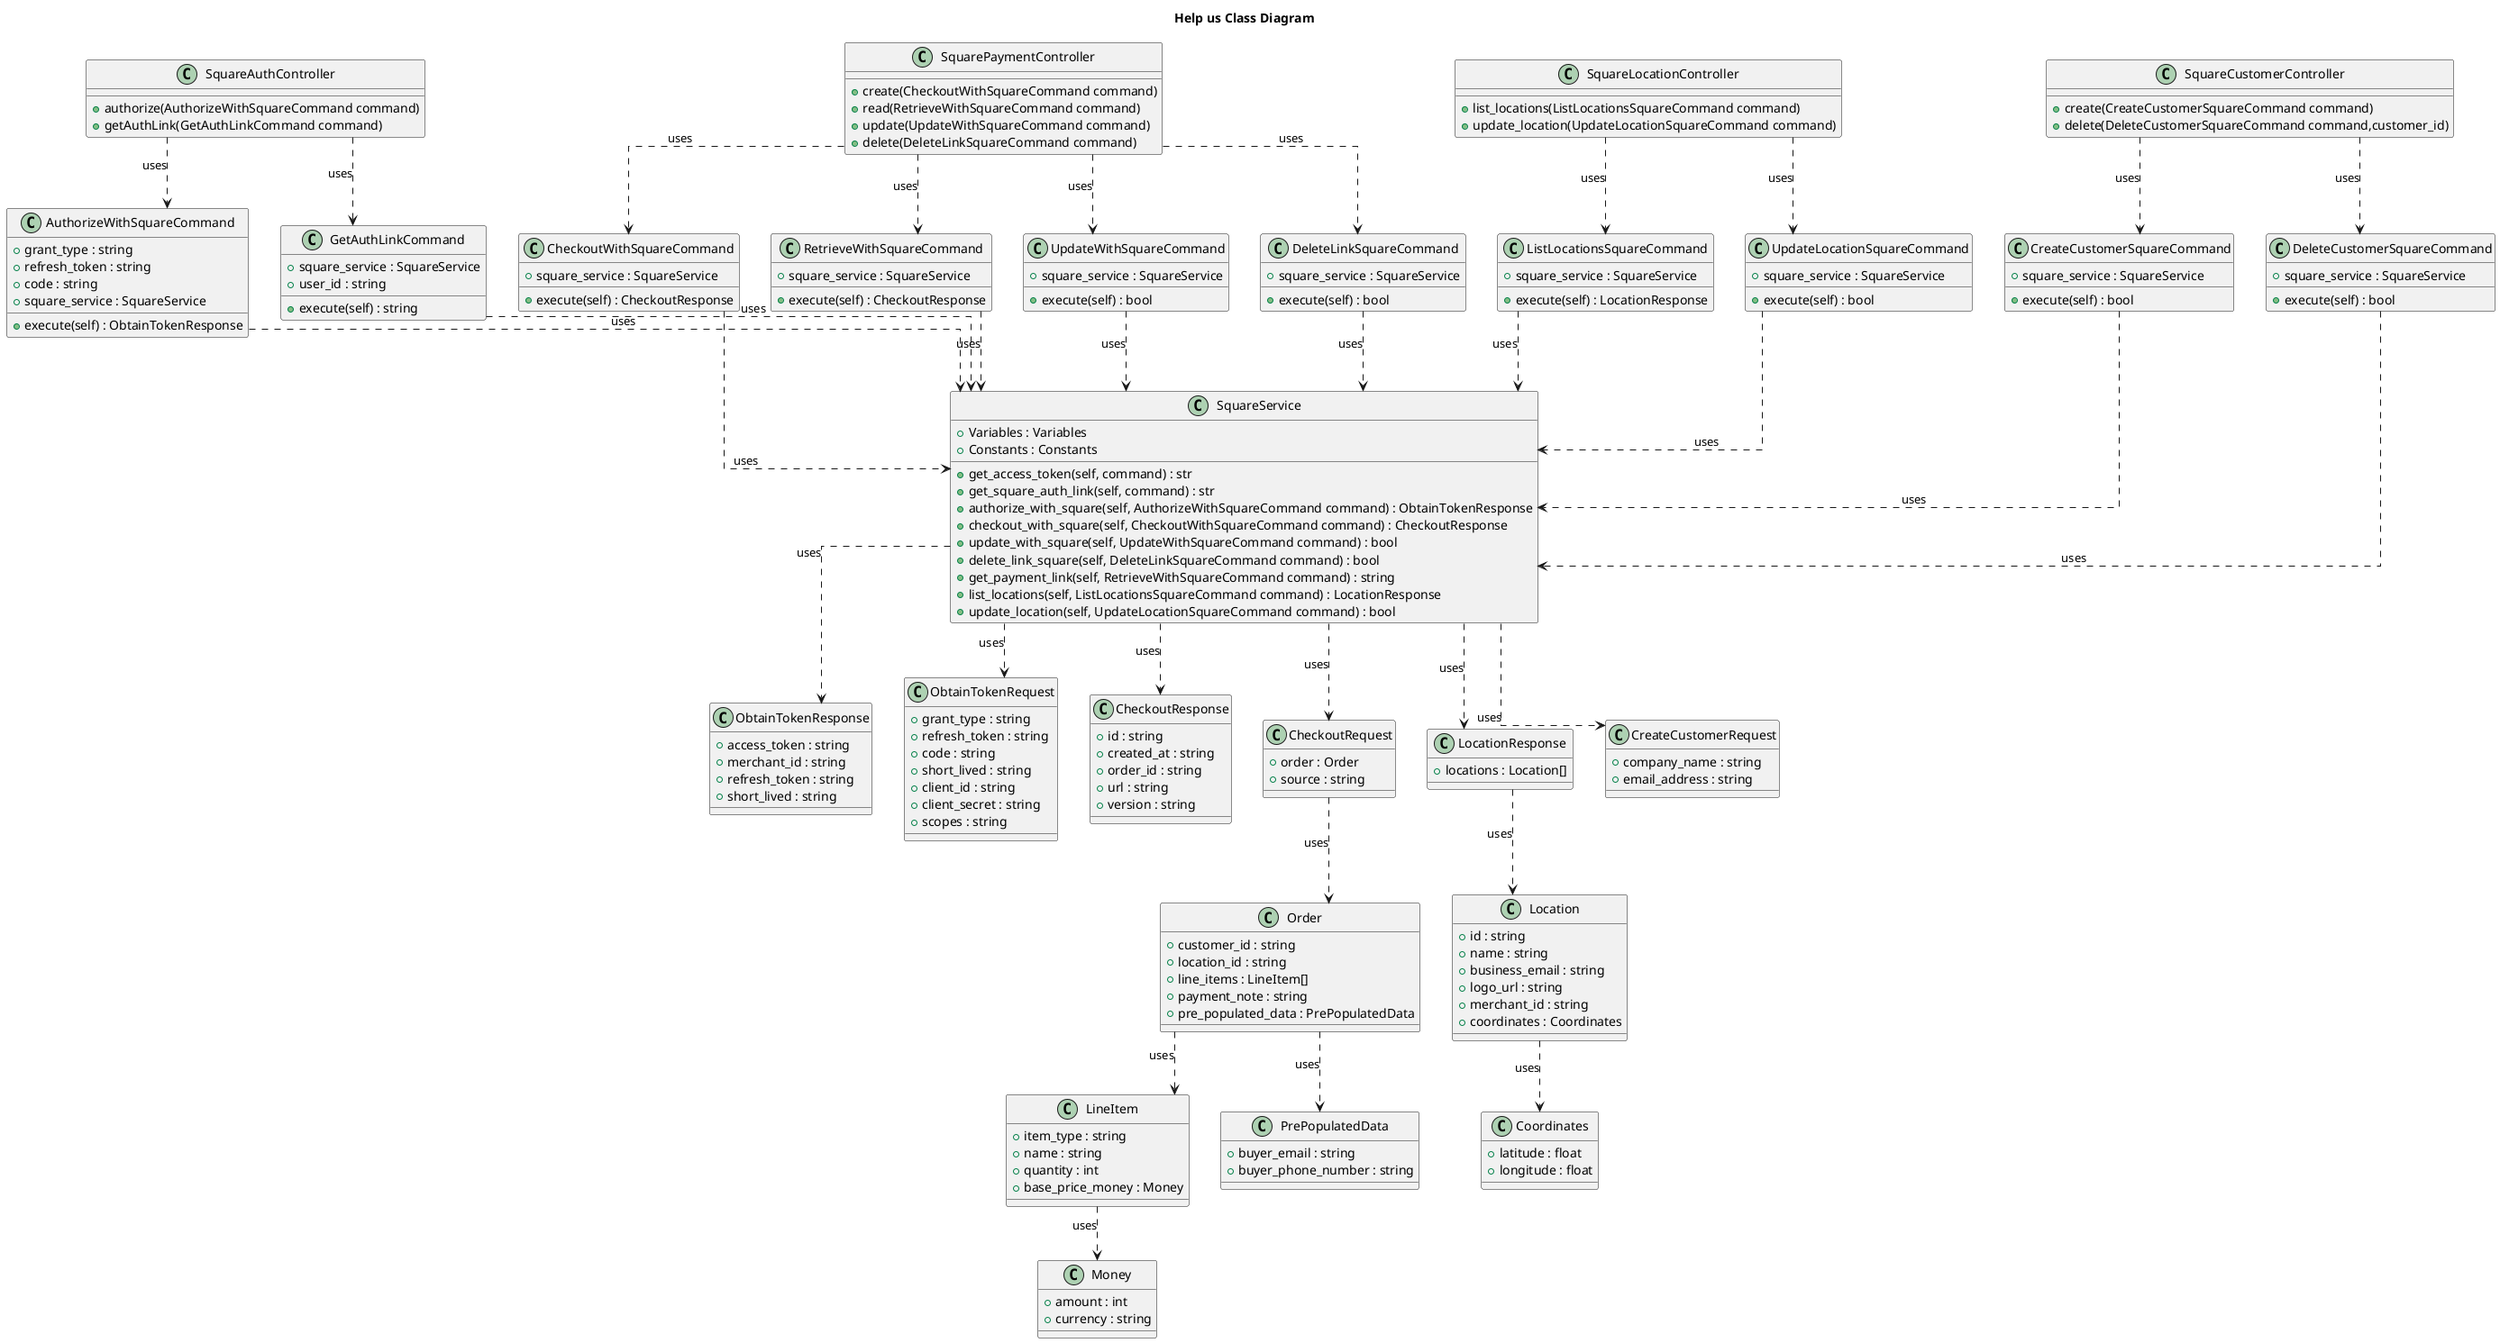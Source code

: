 @startuml "Help us Class Diagram"
title "Help us Class Diagram"

' avoid problems with angled crows feet
skinparam linetype ortho

class SquareAuthController {
    + authorize(AuthorizeWithSquareCommand command)
    + getAuthLink(GetAuthLinkCommand command)
}

class AuthorizeWithSquareCommand {
    + grant_type : string
    + refresh_token : string
    + code : string
    + square_service : SquareService
    + execute(self) : ObtainTokenResponse
}

class GetAuthLinkCommand {
    + square_service : SquareService
    + user_id : string
    + execute(self) : string
}

SquareAuthController ..> AuthorizeWithSquareCommand : uses
SquareAuthController ..> GetAuthLinkCommand : uses

class SquareService {
    + Variables : Variables
    + Constants : Constants
    + get_access_token(self, command) : str
    + get_square_auth_link(self, command) : str
    + authorize_with_square(self, AuthorizeWithSquareCommand command) : ObtainTokenResponse
    + checkout_with_square(self, CheckoutWithSquareCommand command) : CheckoutResponse
    + update_with_square(self, UpdateWithSquareCommand command) : bool
    + delete_link_square(self, DeleteLinkSquareCommand command) : bool
    + get_payment_link(self, RetrieveWithSquareCommand command) : string
    + list_locations(self, ListLocationsSquareCommand command) : LocationResponse
    + update_location(self, UpdateLocationSquareCommand command) : bool
}

class ObtainTokenResponse {
    + access_token : string
    + merchant_id : string
    + refresh_token : string
    + short_lived : string
}

class ObtainTokenRequest {
    + grant_type : string
    + refresh_token : string
    + code : string
    + short_lived : string
    + client_id : string
    + client_secret : string
    + scopes : string
}

SquareService ..> ObtainTokenResponse : uses
SquareService ..> ObtainTokenRequest : uses
AuthorizeWithSquareCommand ..> SquareService : uses
GetAuthLinkCommand ..> SquareService : uses

class SquarePaymentController {
    + create(CheckoutWithSquareCommand command)
    + read(RetrieveWithSquareCommand command)
    + update(UpdateWithSquareCommand command)
    + delete(DeleteLinkSquareCommand command)
}

class CheckoutWithSquareCommand {
    + square_service : SquareService
    + execute(self) : CheckoutResponse
}

class RetrieveWithSquareCommand {
    + square_service : SquareService
    + execute(self) : CheckoutResponse
}

class UpdateWithSquareCommand {
    + square_service : SquareService
    + execute(self) : bool
}

class DeleteLinkSquareCommand {
    + square_service : SquareService
    + execute(self) : bool
}

class CheckoutResponse {
    + id : string
    + created_at : string
    + order_id : string
    + url : string
    + version : string
}

class  CheckoutRequest {
    + order : Order
    + source : string
}

class Order {
    + customer_id : string
    + location_id : string
    + line_items : LineItem[]
    + payment_note : string
    + pre_populated_data : PrePopulatedData
}

class LineItem {
    + item_type : string
    + name : string
    + quantity : int
    + base_price_money : Money
}

class PrePopulatedData {
    + buyer_email : string
    + buyer_phone_number : string
}

class Money {
    + amount : int
    + currency : string
}

SquareService ..> CheckoutResponse : uses
SquareService ..> CheckoutRequest : uses
CheckoutRequest ..> Order : uses
Order ..> LineItem : uses
Order ..> PrePopulatedData : uses
LineItem ..> Money : uses



SquarePaymentController ..> CheckoutWithSquareCommand : uses
SquarePaymentController ..> RetrieveWithSquareCommand : uses
SquarePaymentController ..> UpdateWithSquareCommand : uses
SquarePaymentController ..> DeleteLinkSquareCommand : uses

CheckoutWithSquareCommand ..> SquareService : uses
RetrieveWithSquareCommand ..> SquareService : uses
UpdateWithSquareCommand ..> SquareService : uses
DeleteLinkSquareCommand ..> SquareService : uses

class SquareLocationController {
    + list_locations(ListLocationsSquareCommand command)
    + update_location(UpdateLocationSquareCommand command)
}

class ListLocationsSquareCommand {
    + square_service : SquareService
    + execute(self) : LocationResponse
}

class UpdateLocationSquareCommand {
    + square_service : SquareService
    + execute(self) : bool
}

class LocationResponse {
    + locations : Location[]
}

class Location {
    + id : string
    + name : string
    + business_email : string
    + logo_url : string
    + merchant_id : string
    + coordinates : Coordinates
}

class Coordinates {
    + latitude : float
    + longitude : float
}

SquareLocationController ..> ListLocationsSquareCommand : uses
SquareLocationController ..> UpdateLocationSquareCommand : uses
ListLocationsSquareCommand ..> SquareService : uses
UpdateLocationSquareCommand ..> SquareService : uses
SquareService ..> LocationResponse : uses
LocationResponse ..> Location : uses
Location ..> Coordinates : uses

class SquareCustomerController {
    + create(CreateCustomerSquareCommand command)
    + delete(DeleteCustomerSquareCommand command,customer_id)
}

class CreateCustomerSquareCommand {
    + square_service : SquareService
    + execute(self) : bool
}

class DeleteCustomerSquareCommand {
    + square_service : SquareService
    + execute(self) : bool
}

class CreateCustomerRequest {
    + company_name : string
    + email_address : string
}

SquareCustomerController ..> CreateCustomerSquareCommand : uses
SquareCustomerController ..> DeleteCustomerSquareCommand : uses
CreateCustomerSquareCommand ..> SquareService : uses
DeleteCustomerSquareCommand ..> SquareService : uses
SquareService ..> CreateCustomerRequest : uses



@enduml

